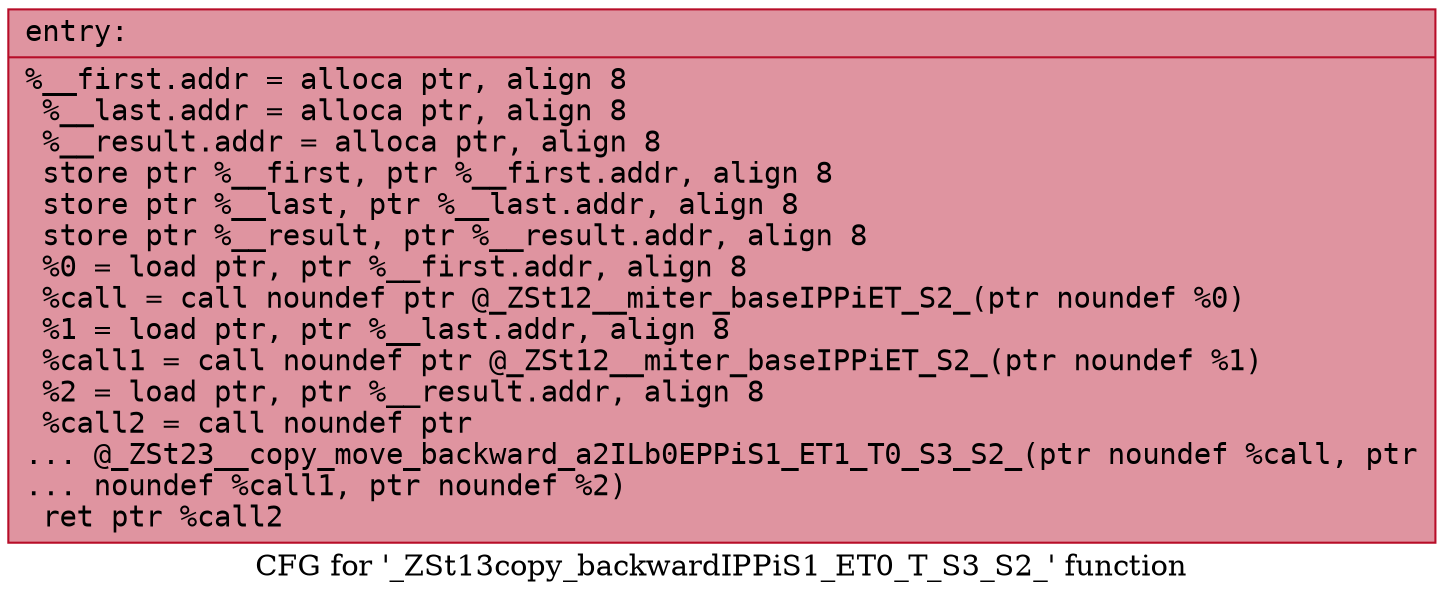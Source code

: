 digraph "CFG for '_ZSt13copy_backwardIPPiS1_ET0_T_S3_S2_' function" {
	label="CFG for '_ZSt13copy_backwardIPPiS1_ET0_T_S3_S2_' function";

	Node0x56461948ea00 [shape=record,color="#b70d28ff", style=filled, fillcolor="#b70d2870" fontname="Courier",label="{entry:\l|  %__first.addr = alloca ptr, align 8\l  %__last.addr = alloca ptr, align 8\l  %__result.addr = alloca ptr, align 8\l  store ptr %__first, ptr %__first.addr, align 8\l  store ptr %__last, ptr %__last.addr, align 8\l  store ptr %__result, ptr %__result.addr, align 8\l  %0 = load ptr, ptr %__first.addr, align 8\l  %call = call noundef ptr @_ZSt12__miter_baseIPPiET_S2_(ptr noundef %0)\l  %1 = load ptr, ptr %__last.addr, align 8\l  %call1 = call noundef ptr @_ZSt12__miter_baseIPPiET_S2_(ptr noundef %1)\l  %2 = load ptr, ptr %__result.addr, align 8\l  %call2 = call noundef ptr\l... @_ZSt23__copy_move_backward_a2ILb0EPPiS1_ET1_T0_S3_S2_(ptr noundef %call, ptr\l... noundef %call1, ptr noundef %2)\l  ret ptr %call2\l}"];
}
